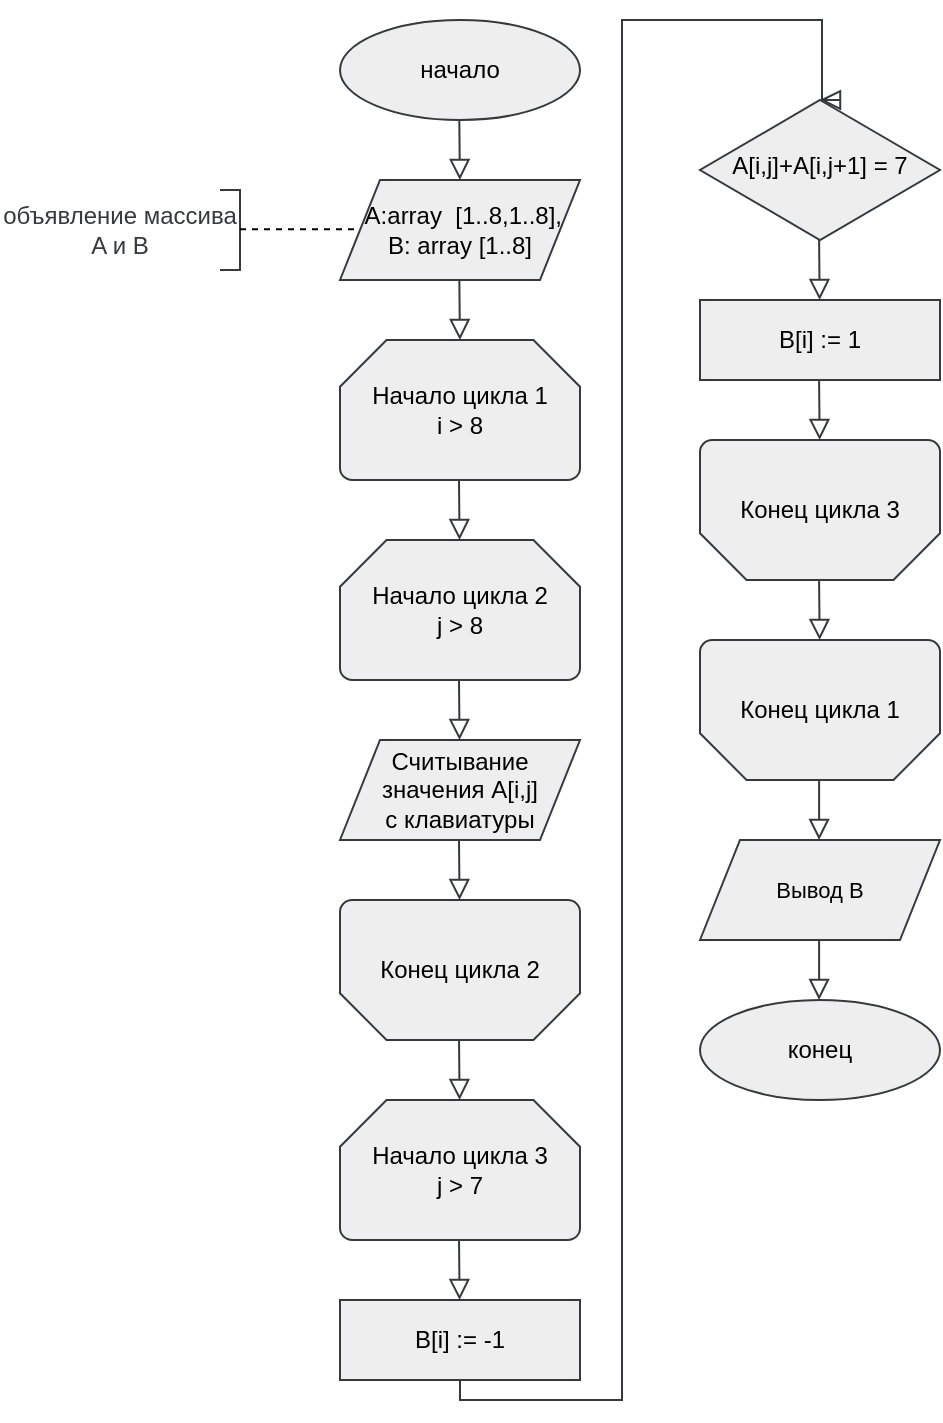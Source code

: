 <mxfile version="22.1.2" type="device">
  <diagram id="C5RBs43oDa-KdzZeNtuy" name="Page-1">
    <mxGraphModel dx="1348" dy="613" grid="1" gridSize="10" guides="1" tooltips="1" connect="1" arrows="1" fold="1" page="1" pageScale="1" pageWidth="827" pageHeight="1169" background="none" math="0" shadow="0">
      <root>
        <mxCell id="WIyWlLk6GJQsqaUBKTNV-0" />
        <mxCell id="WIyWlLk6GJQsqaUBKTNV-1" parent="WIyWlLk6GJQsqaUBKTNV-0" />
        <mxCell id="O6kwRCL_06sW0Yhjf2Mc-2" value="начало" style="ellipse;whiteSpace=wrap;html=1;strokeColor=#36393d;fillColor=#eeeeee;fontColor=#000000;" parent="WIyWlLk6GJQsqaUBKTNV-1" vertex="1">
          <mxGeometry x="-620" y="40" width="120" height="50" as="geometry" />
        </mxCell>
        <mxCell id="CJra_WSzJUt3smpGOyG3-4" value="Начало цикла 1&lt;br&gt;i &amp;gt; 8" style="strokeWidth=1;html=1;shape=mxgraph.flowchart.loop_limit;whiteSpace=wrap;strokeColor=#36393d;fillColor=#eeeeee;fontColor=#000000;" parent="WIyWlLk6GJQsqaUBKTNV-1" vertex="1">
          <mxGeometry x="-620" y="200" width="120" height="70" as="geometry" />
        </mxCell>
        <mxCell id="CJra_WSzJUt3smpGOyG3-6" value="" style="rounded=0;html=1;jettySize=auto;orthogonalLoop=1;fontSize=11;endArrow=block;endFill=0;endSize=8;strokeWidth=1;shadow=0;labelBackgroundColor=none;edgeStyle=orthogonalEdgeStyle;strokeColor=#36393d;fillColor=#eeeeee;fontColor=#000000;" parent="WIyWlLk6GJQsqaUBKTNV-1" edge="1">
          <mxGeometry relative="1" as="geometry">
            <mxPoint x="-380.45" y="150" as="sourcePoint" />
            <mxPoint x="-380.18" y="180" as="targetPoint" />
          </mxGeometry>
        </mxCell>
        <mxCell id="CJra_WSzJUt3smpGOyG3-8" value="&amp;nbsp;A:array &amp;nbsp;[1..8,1..8],&lt;br&gt;B: array [1..8]" style="shape=parallelogram;perimeter=parallelogramPerimeter;whiteSpace=wrap;html=1;fixedSize=1;strokeColor=#36393d;fillColor=#eeeeee;fontColor=#000000;" parent="WIyWlLk6GJQsqaUBKTNV-1" vertex="1">
          <mxGeometry x="-620" y="120" width="120" height="50" as="geometry" />
        </mxCell>
        <mxCell id="CJra_WSzJUt3smpGOyG3-32" value="" style="rounded=0;html=1;jettySize=auto;orthogonalLoop=1;fontSize=11;endArrow=block;endFill=0;endSize=8;strokeWidth=1;shadow=0;labelBackgroundColor=none;edgeStyle=orthogonalEdgeStyle;strokeColor=#36393d;fillColor=#eeeeee;fontColor=#000000;" parent="WIyWlLk6GJQsqaUBKTNV-1" edge="1">
          <mxGeometry relative="1" as="geometry">
            <mxPoint x="-560.34" y="90" as="sourcePoint" />
            <mxPoint x="-560.07" y="120" as="targetPoint" />
          </mxGeometry>
        </mxCell>
        <mxCell id="CJra_WSzJUt3smpGOyG3-35" value="" style="rounded=0;html=1;jettySize=auto;orthogonalLoop=1;fontSize=11;endArrow=block;endFill=0;endSize=8;strokeWidth=1;shadow=0;labelBackgroundColor=none;edgeStyle=orthogonalEdgeStyle;strokeColor=#36393d;fillColor=#eeeeee;fontColor=#000000;" parent="WIyWlLk6GJQsqaUBKTNV-1" edge="1">
          <mxGeometry relative="1" as="geometry">
            <mxPoint x="-560.32" y="170" as="sourcePoint" />
            <mxPoint x="-560.05" y="200" as="targetPoint" />
          </mxGeometry>
        </mxCell>
        <mxCell id="Kg9K-jLbq-SvP9runcIR-1" value="" style="rounded=0;html=1;jettySize=auto;orthogonalLoop=1;fontSize=11;endArrow=block;endFill=0;endSize=8;strokeWidth=1;shadow=0;labelBackgroundColor=none;edgeStyle=orthogonalEdgeStyle;strokeColor=#36393d;fillColor=#eeeeee;fontColor=#000000;" parent="WIyWlLk6GJQsqaUBKTNV-1" edge="1">
          <mxGeometry relative="1" as="geometry">
            <mxPoint x="-560.5" y="370" as="sourcePoint" />
            <mxPoint x="-560.23" y="400" as="targetPoint" />
          </mxGeometry>
        </mxCell>
        <mxCell id="Kg9K-jLbq-SvP9runcIR-3" value="" style="rounded=0;html=1;jettySize=auto;orthogonalLoop=1;fontSize=11;endArrow=block;endFill=0;endSize=8;strokeWidth=1;shadow=0;labelBackgroundColor=none;edgeStyle=orthogonalEdgeStyle;strokeColor=#36393d;fillColor=#eeeeee;fontColor=#000000;" parent="WIyWlLk6GJQsqaUBKTNV-1" edge="1">
          <mxGeometry relative="1" as="geometry">
            <mxPoint x="-560.5" y="450" as="sourcePoint" />
            <mxPoint x="-560.23" y="480" as="targetPoint" />
          </mxGeometry>
        </mxCell>
        <mxCell id="Kg9K-jLbq-SvP9runcIR-16" value="Конец цикла 2" style="strokeWidth=1;html=1;shape=mxgraph.flowchart.loop_limit;whiteSpace=wrap;strokeColor=#36393d;fillColor=#eeeeee;fontColor=#000000;direction=west;" parent="WIyWlLk6GJQsqaUBKTNV-1" vertex="1">
          <mxGeometry x="-620" y="480" width="120" height="70" as="geometry" />
        </mxCell>
        <mxCell id="Kg9K-jLbq-SvP9runcIR-18" value="конец" style="ellipse;whiteSpace=wrap;html=1;strokeColor=#36393d;fillColor=#eeeeee;fontColor=#000000;" parent="WIyWlLk6GJQsqaUBKTNV-1" vertex="1">
          <mxGeometry x="-440" y="530" width="120" height="50" as="geometry" />
        </mxCell>
        <mxCell id="SMtHybRJAJT8ehfguQuV-20" value="" style="rounded=0;html=1;jettySize=auto;orthogonalLoop=1;fontSize=11;endArrow=block;endFill=0;endSize=8;strokeWidth=1;shadow=0;labelBackgroundColor=none;edgeStyle=orthogonalEdgeStyle;strokeColor=#36393d;fillColor=#eeeeee;fontColor=#000000;" parent="WIyWlLk6GJQsqaUBKTNV-1" edge="1">
          <mxGeometry relative="1" as="geometry">
            <mxPoint x="-380.45" y="420" as="sourcePoint" />
            <mxPoint x="-380.45" y="450" as="targetPoint" />
          </mxGeometry>
        </mxCell>
        <mxCell id="2xioK6IHDwXSdCJLh5u1-2" value="" style="rounded=0;html=1;jettySize=auto;orthogonalLoop=1;fontSize=11;endArrow=block;endFill=0;endSize=8;strokeWidth=1;shadow=0;labelBackgroundColor=none;edgeStyle=orthogonalEdgeStyle;strokeColor=#36393d;fillColor=#eeeeee;fontColor=#000000;" parent="WIyWlLk6GJQsqaUBKTNV-1" edge="1">
          <mxGeometry relative="1" as="geometry">
            <mxPoint x="-560.48" y="550" as="sourcePoint" />
            <mxPoint x="-560.21" y="580" as="targetPoint" />
          </mxGeometry>
        </mxCell>
        <mxCell id="2xioK6IHDwXSdCJLh5u1-3" value="&lt;span style=&quot;font-size: 11px;&quot;&gt;Вывод B&lt;/span&gt;" style="shape=parallelogram;perimeter=parallelogramPerimeter;whiteSpace=wrap;html=1;fixedSize=1;strokeColor=#36393d;fillColor=#eeeeee;fontColor=#000000;" parent="WIyWlLk6GJQsqaUBKTNV-1" vertex="1">
          <mxGeometry x="-440" y="450" width="120" height="50" as="geometry" />
        </mxCell>
        <mxCell id="igNxfUoESS7doEl0TZz6-1" value="" style="rounded=0;html=1;jettySize=auto;orthogonalLoop=1;fontSize=11;endArrow=block;endFill=0;endSize=8;strokeWidth=1;shadow=0;labelBackgroundColor=none;edgeStyle=orthogonalEdgeStyle;strokeColor=#36393d;fillColor=#eeeeee;fontColor=#000000;" parent="WIyWlLk6GJQsqaUBKTNV-1" edge="1">
          <mxGeometry relative="1" as="geometry">
            <mxPoint x="-560.5" y="270" as="sourcePoint" />
            <mxPoint x="-560.23" y="300" as="targetPoint" />
          </mxGeometry>
        </mxCell>
        <mxCell id="pQWmkz21Sc7zjETpaTld-0" value="B[i] := -1" style="rounded=0;whiteSpace=wrap;html=1;strokeColor=#36393d;fillColor=#eeeeee;fontColor=#000000;" parent="WIyWlLk6GJQsqaUBKTNV-1" vertex="1">
          <mxGeometry x="-620" y="680" width="120" height="40" as="geometry" />
        </mxCell>
        <mxCell id="pQWmkz21Sc7zjETpaTld-4" value="" style="rounded=0;html=1;jettySize=auto;orthogonalLoop=1;fontSize=11;endArrow=block;endFill=0;endSize=8;strokeWidth=1;shadow=0;labelBackgroundColor=none;edgeStyle=orthogonalEdgeStyle;strokeColor=#36393d;fillColor=#eeeeee;fontColor=#000000;" parent="WIyWlLk6GJQsqaUBKTNV-1" edge="1">
          <mxGeometry relative="1" as="geometry">
            <mxPoint x="-380.45" y="320" as="sourcePoint" />
            <mxPoint x="-380.18" y="350" as="targetPoint" />
          </mxGeometry>
        </mxCell>
        <mxCell id="J6JxwyeTmuK8CFhQOKK1-3" value="Начало цикла 2&lt;br&gt;j &amp;gt; 8" style="strokeWidth=1;html=1;shape=mxgraph.flowchart.loop_limit;whiteSpace=wrap;strokeColor=#36393d;fillColor=#eeeeee;fontColor=#000000;" parent="WIyWlLk6GJQsqaUBKTNV-1" vertex="1">
          <mxGeometry x="-620" y="300" width="120" height="70" as="geometry" />
        </mxCell>
        <mxCell id="J6JxwyeTmuK8CFhQOKK1-4" value="&lt;font style=&quot;&quot;&gt;Считывание значения A[i,j]&lt;br style=&quot;border-color: var(--border-color);&quot;&gt;с клавиатуры&lt;br&gt;&lt;/font&gt;" style="shape=parallelogram;perimeter=parallelogramPerimeter;whiteSpace=wrap;html=1;fixedSize=1;strokeColor=#36393d;fillColor=#eeeeee;fontColor=#000000;" parent="WIyWlLk6GJQsqaUBKTNV-1" vertex="1">
          <mxGeometry x="-620" y="400" width="120" height="50" as="geometry" />
        </mxCell>
        <mxCell id="J6JxwyeTmuK8CFhQOKK1-7" value="" style="rounded=0;html=1;jettySize=auto;orthogonalLoop=1;fontSize=11;endArrow=block;endFill=0;endSize=8;strokeWidth=1;shadow=0;labelBackgroundColor=none;edgeStyle=orthogonalEdgeStyle;strokeColor=#36393d;fillColor=#eeeeee;fontColor=#000000;" parent="WIyWlLk6GJQsqaUBKTNV-1" edge="1">
          <mxGeometry relative="1" as="geometry">
            <mxPoint x="-560.48" y="650" as="sourcePoint" />
            <mxPoint x="-560.21" y="680" as="targetPoint" />
          </mxGeometry>
        </mxCell>
        <mxCell id="TEse0uOKwpzCUFsoXq1P-0" value="B[i] := 1" style="rounded=0;whiteSpace=wrap;html=1;strokeColor=#36393d;fillColor=#eeeeee;fontColor=#000000;" parent="WIyWlLk6GJQsqaUBKTNV-1" vertex="1">
          <mxGeometry x="-440" y="180" width="120" height="40" as="geometry" />
        </mxCell>
        <mxCell id="TEse0uOKwpzCUFsoXq1P-2" value="Конец цикла 1" style="strokeWidth=1;html=1;shape=mxgraph.flowchart.loop_limit;whiteSpace=wrap;strokeColor=#36393d;fillColor=#eeeeee;fontColor=#000000;direction=west;" parent="WIyWlLk6GJQsqaUBKTNV-1" vertex="1">
          <mxGeometry x="-440" y="350" width="120" height="70" as="geometry" />
        </mxCell>
        <mxCell id="TEse0uOKwpzCUFsoXq1P-3" value="Начало цикла 3&lt;br&gt;j &amp;gt; 7" style="strokeWidth=1;html=1;shape=mxgraph.flowchart.loop_limit;whiteSpace=wrap;strokeColor=#36393d;fillColor=#eeeeee;fontColor=#000000;" parent="WIyWlLk6GJQsqaUBKTNV-1" vertex="1">
          <mxGeometry x="-620" y="580" width="120" height="70" as="geometry" />
        </mxCell>
        <mxCell id="TEse0uOKwpzCUFsoXq1P-4" value="" style="rounded=0;html=1;jettySize=auto;orthogonalLoop=1;fontSize=11;endArrow=block;endFill=0;endSize=8;strokeWidth=1;shadow=0;labelBackgroundColor=none;edgeStyle=orthogonalEdgeStyle;strokeColor=#36393d;fillColor=#eeeeee;fontColor=#000000;" parent="WIyWlLk6GJQsqaUBKTNV-1" edge="1">
          <mxGeometry relative="1" as="geometry">
            <mxPoint x="-560.0" y="720" as="sourcePoint" />
            <mxPoint x="-380" y="80" as="targetPoint" />
            <Array as="points">
              <mxPoint x="-560" y="730" />
              <mxPoint x="-479" y="730" />
              <mxPoint x="-479" y="40" />
              <mxPoint x="-379" y="40" />
              <mxPoint x="-379" y="80" />
            </Array>
          </mxGeometry>
        </mxCell>
        <mxCell id="TEse0uOKwpzCUFsoXq1P-5" value="&lt;font style=&quot;&quot;&gt;&lt;font style=&quot;font-size: 12px;&quot;&gt;A[i,j]+A[i,j+1] = 7&lt;/font&gt;&lt;br&gt;&lt;/font&gt;" style="rhombus;whiteSpace=wrap;html=1;shadow=0;fontFamily=Helvetica;fontSize=12;align=center;strokeWidth=1;spacing=6;spacingTop=-4;strokeColor=#36393d;fillColor=#eeeeee;fontColor=#000000;" parent="WIyWlLk6GJQsqaUBKTNV-1" vertex="1">
          <mxGeometry x="-440" y="80" width="120" height="70" as="geometry" />
        </mxCell>
        <mxCell id="TEse0uOKwpzCUFsoXq1P-6" value="" style="rounded=0;html=1;jettySize=auto;orthogonalLoop=1;fontSize=11;endArrow=block;endFill=0;endSize=8;strokeWidth=1;shadow=0;labelBackgroundColor=none;edgeStyle=orthogonalEdgeStyle;strokeColor=#36393d;fillColor=#eeeeee;fontColor=#000000;" parent="WIyWlLk6GJQsqaUBKTNV-1" edge="1">
          <mxGeometry relative="1" as="geometry">
            <mxPoint x="-380.45" y="220" as="sourcePoint" />
            <mxPoint x="-380.18" y="250" as="targetPoint" />
          </mxGeometry>
        </mxCell>
        <mxCell id="TEse0uOKwpzCUFsoXq1P-7" value="Конец цикла 3" style="strokeWidth=1;html=1;shape=mxgraph.flowchart.loop_limit;whiteSpace=wrap;strokeColor=#36393d;fillColor=#eeeeee;fontColor=#000000;direction=west;" parent="WIyWlLk6GJQsqaUBKTNV-1" vertex="1">
          <mxGeometry x="-440" y="250" width="120" height="70" as="geometry" />
        </mxCell>
        <mxCell id="TEse0uOKwpzCUFsoXq1P-8" value="" style="rounded=0;html=1;jettySize=auto;orthogonalLoop=1;fontSize=11;endArrow=block;endFill=0;endSize=8;strokeWidth=1;shadow=0;labelBackgroundColor=none;edgeStyle=orthogonalEdgeStyle;strokeColor=#36393d;fillColor=#eeeeee;fontColor=#000000;" parent="WIyWlLk6GJQsqaUBKTNV-1" edge="1">
          <mxGeometry relative="1" as="geometry">
            <mxPoint x="-380.45" y="500" as="sourcePoint" />
            <mxPoint x="-380.45" y="530" as="targetPoint" />
          </mxGeometry>
        </mxCell>
        <mxCell id="F0FzbQvj5sCBSkXZRXj2-0" value="" style="strokeWidth=1;html=1;shape=mxgraph.flowchart.annotation_1;align=left;pointerEvents=1;direction=east;strokeColor=#36393d;rotation=-180;" vertex="1" parent="WIyWlLk6GJQsqaUBKTNV-1">
          <mxGeometry x="-680" y="125" width="10" height="40" as="geometry" />
        </mxCell>
        <mxCell id="F0FzbQvj5sCBSkXZRXj2-1" value="объявление массива A и B" style="text;html=1;strokeColor=none;fillColor=none;align=center;verticalAlign=middle;whiteSpace=wrap;rounded=0;fontColor=#36393d;" vertex="1" parent="WIyWlLk6GJQsqaUBKTNV-1">
          <mxGeometry x="-790" y="130" width="120" height="30" as="geometry" />
        </mxCell>
        <mxCell id="F0FzbQvj5sCBSkXZRXj2-2" value="" style="endArrow=none;dashed=1;html=1;rounded=0;exitX=1;exitY=0.5;exitDx=0;exitDy=0;entryX=0;entryY=0.5;entryDx=0;entryDy=0;" edge="1" parent="WIyWlLk6GJQsqaUBKTNV-1">
          <mxGeometry width="50" height="50" relative="1" as="geometry">
            <mxPoint x="-670" y="144.6" as="sourcePoint" />
            <mxPoint x="-610" y="144.6" as="targetPoint" />
            <Array as="points">
              <mxPoint x="-640" y="144.6" />
            </Array>
          </mxGeometry>
        </mxCell>
      </root>
    </mxGraphModel>
  </diagram>
</mxfile>
